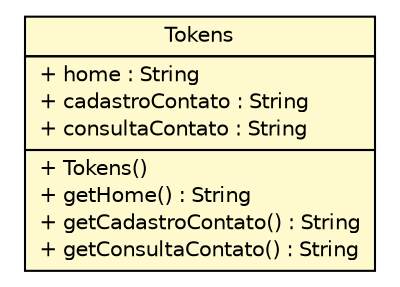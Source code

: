 #!/usr/local/bin/dot
#
# Class diagram 
# Generated by UMLGraph version 5.1 (http://www.umlgraph.org/)
#

digraph G {
	edge [fontname="Helvetica",fontsize=10,labelfontname="Helvetica",labelfontsize=10];
	node [fontname="Helvetica",fontsize=10,shape=plaintext];
	nodesep=0.25;
	ranksep=0.5;
	// br.net.meditec.client.inject.Tokens
	c5996 [label=<<table title="br.net.meditec.client.inject.Tokens" border="0" cellborder="1" cellspacing="0" cellpadding="2" port="p" bgcolor="lemonChiffon" href="./Tokens.html">
		<tr><td><table border="0" cellspacing="0" cellpadding="1">
<tr><td align="center" balign="center"> Tokens </td></tr>
		</table></td></tr>
		<tr><td><table border="0" cellspacing="0" cellpadding="1">
<tr><td align="left" balign="left"> + home : String </td></tr>
<tr><td align="left" balign="left"> + cadastroContato : String </td></tr>
<tr><td align="left" balign="left"> + consultaContato : String </td></tr>
		</table></td></tr>
		<tr><td><table border="0" cellspacing="0" cellpadding="1">
<tr><td align="left" balign="left"> + Tokens() </td></tr>
<tr><td align="left" balign="left"> + getHome() : String </td></tr>
<tr><td align="left" balign="left"> + getCadastroContato() : String </td></tr>
<tr><td align="left" balign="left"> + getConsultaContato() : String </td></tr>
		</table></td></tr>
		</table>>, fontname="Helvetica", fontcolor="black", fontsize=10.0];
}

